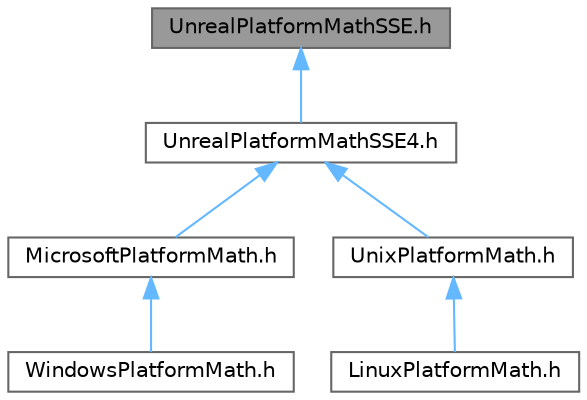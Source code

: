 digraph "UnrealPlatformMathSSE.h"
{
 // INTERACTIVE_SVG=YES
 // LATEX_PDF_SIZE
  bgcolor="transparent";
  edge [fontname=Helvetica,fontsize=10,labelfontname=Helvetica,labelfontsize=10];
  node [fontname=Helvetica,fontsize=10,shape=box,height=0.2,width=0.4];
  Node1 [id="Node000001",label="UnrealPlatformMathSSE.h",height=0.2,width=0.4,color="gray40", fillcolor="grey60", style="filled", fontcolor="black",tooltip=" "];
  Node1 -> Node2 [id="edge1_Node000001_Node000002",dir="back",color="steelblue1",style="solid",tooltip=" "];
  Node2 [id="Node000002",label="UnrealPlatformMathSSE4.h",height=0.2,width=0.4,color="grey40", fillcolor="white", style="filled",URL="$db/df0/UnrealPlatformMathSSE4_8h.html",tooltip=" "];
  Node2 -> Node3 [id="edge2_Node000002_Node000003",dir="back",color="steelblue1",style="solid",tooltip=" "];
  Node3 [id="Node000003",label="MicrosoftPlatformMath.h",height=0.2,width=0.4,color="grey40", fillcolor="white", style="filled",URL="$da/d1a/MicrosoftPlatformMath_8h.html",tooltip=" "];
  Node3 -> Node4 [id="edge3_Node000003_Node000004",dir="back",color="steelblue1",style="solid",tooltip=" "];
  Node4 [id="Node000004",label="WindowsPlatformMath.h",height=0.2,width=0.4,color="grey40", fillcolor="white", style="filled",URL="$d2/dd0/WindowsPlatformMath_8h.html",tooltip=" "];
  Node2 -> Node5 [id="edge4_Node000002_Node000005",dir="back",color="steelblue1",style="solid",tooltip=" "];
  Node5 [id="Node000005",label="UnixPlatformMath.h",height=0.2,width=0.4,color="grey40", fillcolor="white", style="filled",URL="$d9/d14/UnixPlatformMath_8h.html",tooltip=" "];
  Node5 -> Node6 [id="edge5_Node000005_Node000006",dir="back",color="steelblue1",style="solid",tooltip=" "];
  Node6 [id="Node000006",label="LinuxPlatformMath.h",height=0.2,width=0.4,color="grey40", fillcolor="white", style="filled",URL="$da/d51/LinuxPlatformMath_8h.html",tooltip=" "];
}
